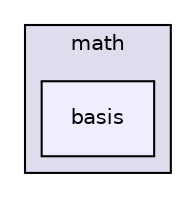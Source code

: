 digraph "lib/alloy-core/include/alloy/core/math/basis" {
  compound=true
  node [ fontsize="10", fontname="Helvetica"];
  edge [ labelfontsize="10", labelfontname="Helvetica"];
  subgraph clusterdir_77286322d8e3f78665ede88d5b926e25 {
    graph [ bgcolor="#ddddee", pencolor="black", label="math" fontname="Helvetica", fontsize="10", URL="dir_77286322d8e3f78665ede88d5b926e25.html"]
  dir_029449e3160675726ec92061f4864bfa [shape=box, label="basis", style="filled", fillcolor="#eeeeff", pencolor="black", URL="dir_029449e3160675726ec92061f4864bfa.html"];
  }
}
